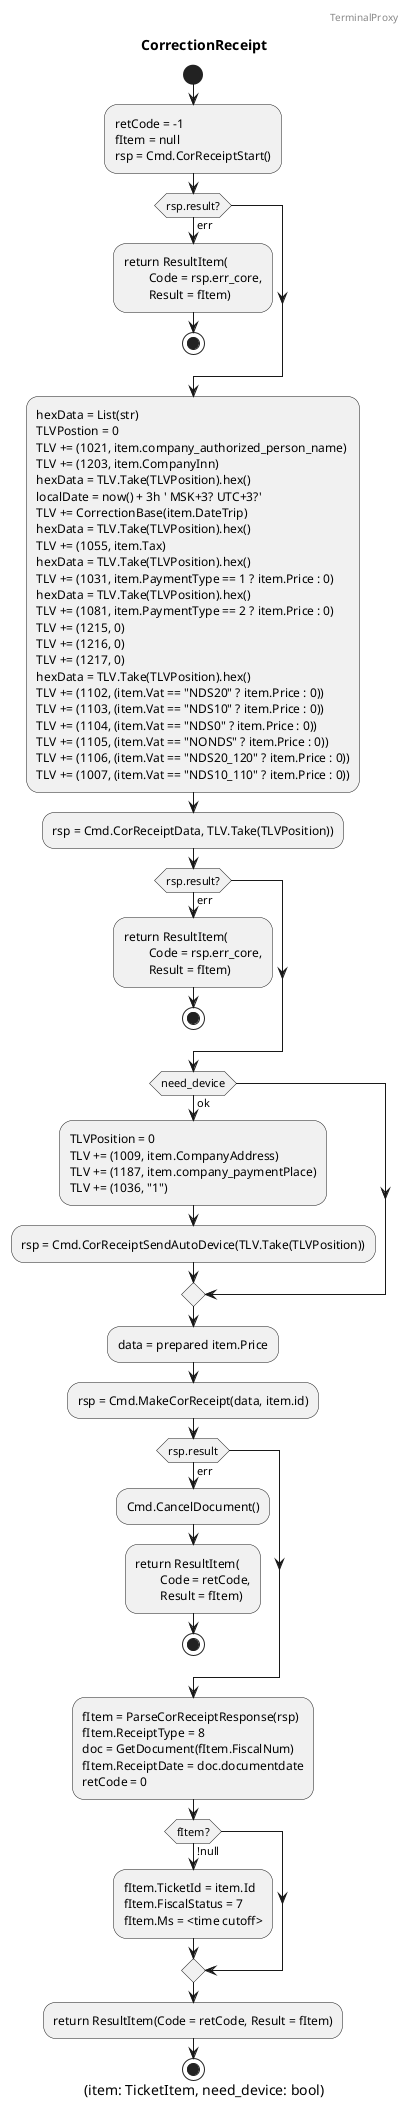 @startuml

header TerminalProxy

title CorrectionReceipt
caption (item: TicketItem, need_device: bool)

start

:retCode = -1
fItem = null
rsp = Cmd.CorReceiptStart();
if (rsp.result?) then (err)
	:return ResultItem(
		Code = rsp.err_core,
		Result = fItem);
	stop
endif
:hexData = List(str)
TLVPostion = 0
TLV += (1021, item.company_authorized_person_name)
TLV += (1203, item.CompanyInn)
hexData = TLV.Take(TLVPosition).hex()
localDate = now() + 3h ' MSK+3? UTC+3?'
TLV += CorrectionBase(item.DateTrip)
hexData = TLV.Take(TLVPosition).hex()
TLV += (1055, item.Tax)
hexData = TLV.Take(TLVPosition).hex()
TLV += (1031, item.PaymentType == 1 ? item.Price : 0)
hexData = TLV.Take(TLVPosition).hex()
TLV += (1081, item.PaymentType == 2 ? item.Price : 0)
TLV += (1215, 0)
TLV += (1216, 0)
TLV += (1217, 0)
hexData = TLV.Take(TLVPosition).hex()
TLV += (1102, (item.Vat == "NDS20" ? item.Price : 0))
TLV += (1103, (item.Vat == "NDS10" ? item.Price : 0))
TLV += (1104, (item.Vat == "NDS0" ? item.Price : 0))
TLV += (1105, (item.Vat == "NONDS" ? item.Price : 0))
TLV += (1106, (item.Vat == "NDS20_120" ? item.Price : 0))
TLV += (1007, (item.Vat == "NDS10_110" ? item.Price : 0));
:rsp = Cmd.CorReceiptData, TLV.Take(TLVPosition));
if (rsp.result?) then (err)
	:return ResultItem(
		Code = rsp.err_core,
		Result = fItem);
	stop
endif
if (need_device) then (ok)
	:TLVPosition = 0
	TLV += (1009, item.CompanyAddress)
	TLV += (1187, item.company_paymentPlace)
	TLV += (1036, "1");
	:rsp = Cmd.CorReceiptSendAutoDevice(TLV.Take(TLVPosition));
endif
:data = prepared item.Price;
:rsp = Cmd.MakeCorReceipt(data, item.id);
if (rsp.result) then (err)
	:Cmd.CancelDocument();
	:return ResultItem(
		Code = retCode,
		Result = fItem);
	stop
endif
:fItem = ParseCorReceiptResponse(rsp)
fItem.ReceiptType = 8
doc = GetDocument(fItem.FiscalNum)
fItem.ReceiptDate = doc.documentdate
retCode = 0;
if (fItem?) then (!null)
	:fItem.TicketId = item.Id
	fItem.FiscalStatus = 7
	fItem.Ms = <time cutoff>;
endif
:return ResultItem(Code = retCode, Result = fItem);

stop

@enduml
